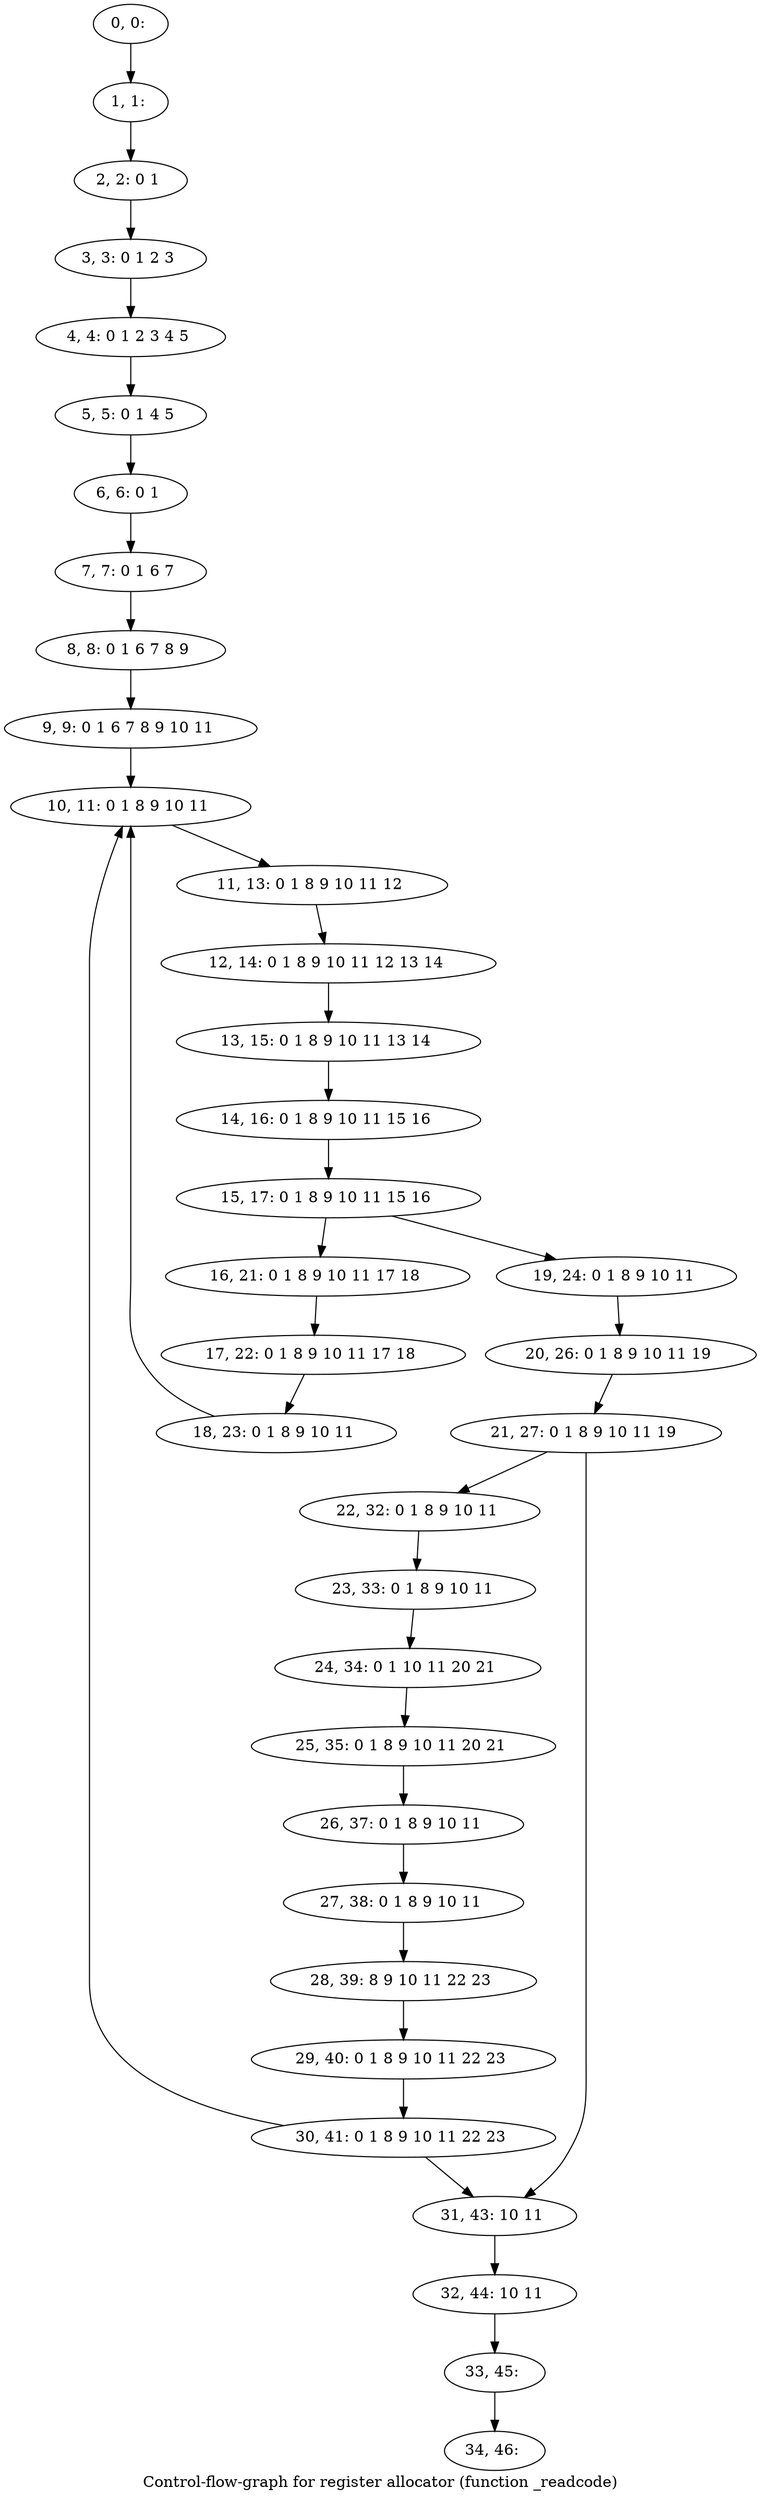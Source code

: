 digraph G {
graph [label="Control-flow-graph for register allocator (function _readcode)"]
0[label="0, 0: "];
1[label="1, 1: "];
2[label="2, 2: 0 1 "];
3[label="3, 3: 0 1 2 3 "];
4[label="4, 4: 0 1 2 3 4 5 "];
5[label="5, 5: 0 1 4 5 "];
6[label="6, 6: 0 1 "];
7[label="7, 7: 0 1 6 7 "];
8[label="8, 8: 0 1 6 7 8 9 "];
9[label="9, 9: 0 1 6 7 8 9 10 11 "];
10[label="10, 11: 0 1 8 9 10 11 "];
11[label="11, 13: 0 1 8 9 10 11 12 "];
12[label="12, 14: 0 1 8 9 10 11 12 13 14 "];
13[label="13, 15: 0 1 8 9 10 11 13 14 "];
14[label="14, 16: 0 1 8 9 10 11 15 16 "];
15[label="15, 17: 0 1 8 9 10 11 15 16 "];
16[label="16, 21: 0 1 8 9 10 11 17 18 "];
17[label="17, 22: 0 1 8 9 10 11 17 18 "];
18[label="18, 23: 0 1 8 9 10 11 "];
19[label="19, 24: 0 1 8 9 10 11 "];
20[label="20, 26: 0 1 8 9 10 11 19 "];
21[label="21, 27: 0 1 8 9 10 11 19 "];
22[label="22, 32: 0 1 8 9 10 11 "];
23[label="23, 33: 0 1 8 9 10 11 "];
24[label="24, 34: 0 1 10 11 20 21 "];
25[label="25, 35: 0 1 8 9 10 11 20 21 "];
26[label="26, 37: 0 1 8 9 10 11 "];
27[label="27, 38: 0 1 8 9 10 11 "];
28[label="28, 39: 8 9 10 11 22 23 "];
29[label="29, 40: 0 1 8 9 10 11 22 23 "];
30[label="30, 41: 0 1 8 9 10 11 22 23 "];
31[label="31, 43: 10 11 "];
32[label="32, 44: 10 11 "];
33[label="33, 45: "];
34[label="34, 46: "];
0->1 ;
1->2 ;
2->3 ;
3->4 ;
4->5 ;
5->6 ;
6->7 ;
7->8 ;
8->9 ;
9->10 ;
10->11 ;
11->12 ;
12->13 ;
13->14 ;
14->15 ;
15->16 ;
15->19 ;
16->17 ;
17->18 ;
18->10 ;
19->20 ;
20->21 ;
21->22 ;
21->31 ;
22->23 ;
23->24 ;
24->25 ;
25->26 ;
26->27 ;
27->28 ;
28->29 ;
29->30 ;
30->31 ;
30->10 ;
31->32 ;
32->33 ;
33->34 ;
}
